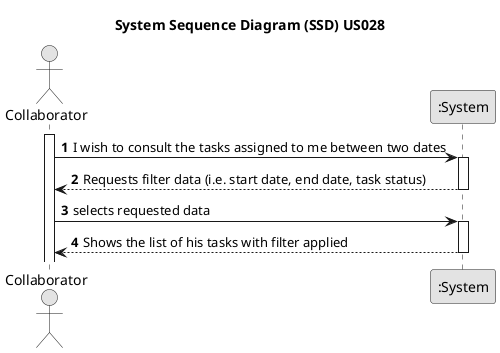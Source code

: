 @startuml
skinparam monochrome true
skinparam packageStyle rectangle
skinparam shadowing false

title System Sequence Diagram (SSD) US028

autonumber

actor "Collaborator" as ACTOR
participant ":System" as SYSTEM

activate ACTOR

ACTOR -> SYSTEM: I wish to consult the tasks assigned to me between two dates
activate SYSTEM
SYSTEM --> ACTOR: Requests filter data (i.e. start date, end date, task status)
deactivate SYSTEM

ACTOR -> SYSTEM: selects requested data
activate SYSTEM
SYSTEM --> ACTOR: Shows the list of his tasks with filter applied
deactivate SYSTEM

@enduml
